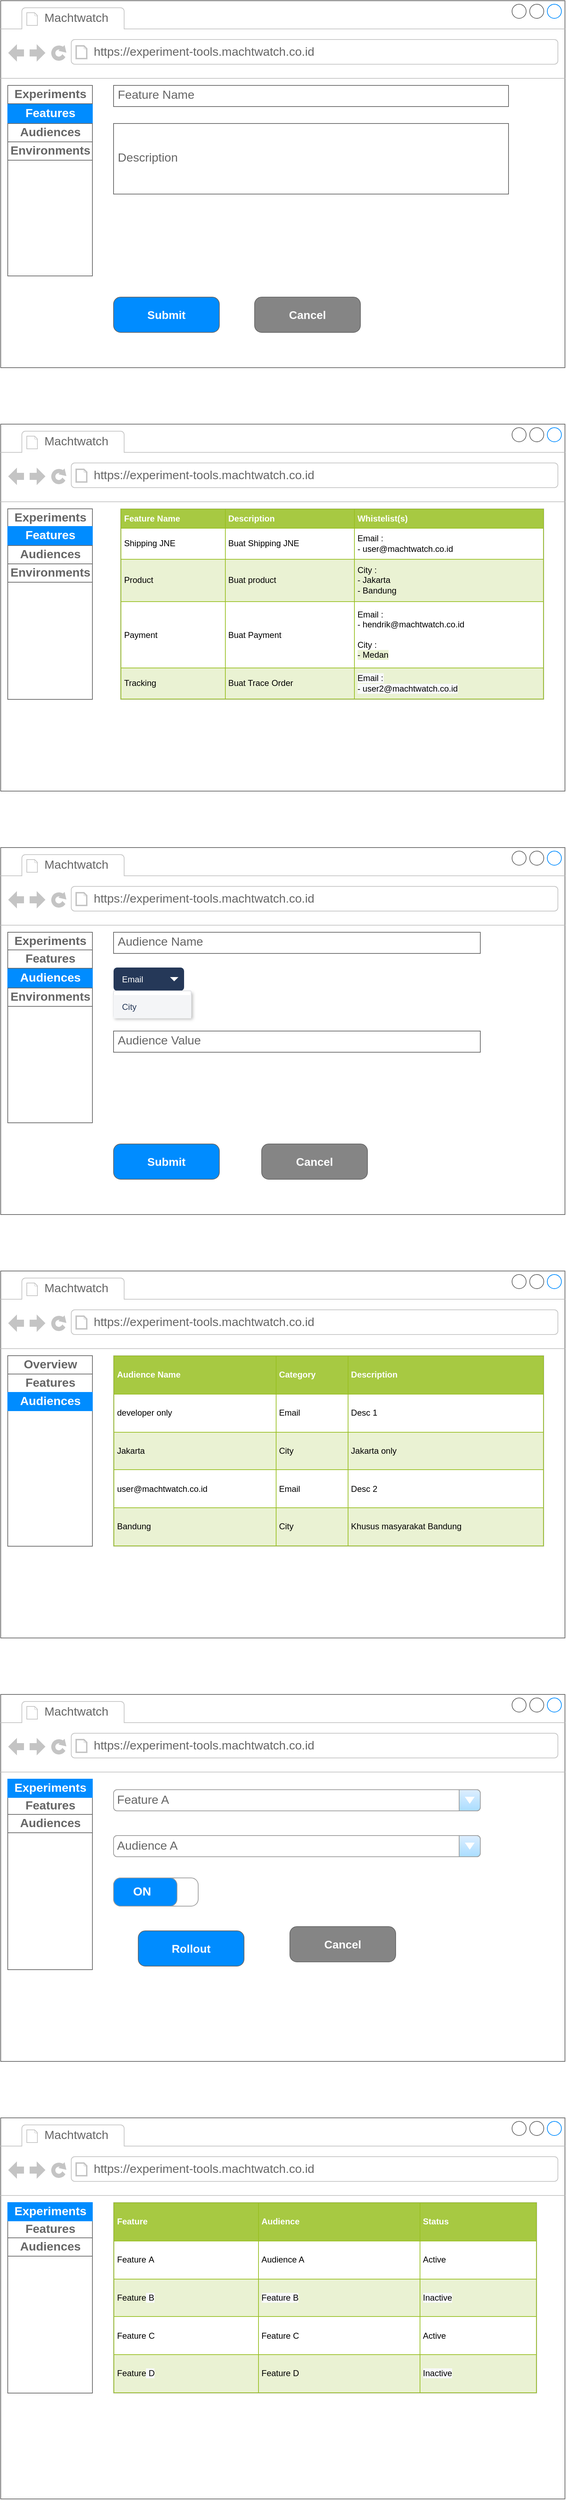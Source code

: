 <mxfile version="13.7.7" type="github">
  <diagram id="PQWDo7nC9QCLLltnluEH" name="Page-1">
    <mxGraphModel dx="1186" dy="645" grid="1" gridSize="10" guides="1" tooltips="1" connect="1" arrows="1" fold="1" page="1" pageScale="1" pageWidth="850" pageHeight="1100" math="0" shadow="0">
      <root>
        <mxCell id="0" />
        <mxCell id="1" parent="0" />
        <mxCell id="oOugs2KjSpueSudqjdDL-2" value="" style="strokeWidth=1;shadow=0;dashed=0;align=center;html=1;shape=mxgraph.mockup.containers.browserWindow;rSize=0;strokeColor=#666666;strokeColor2=#008cff;strokeColor3=#c4c4c4;mainText=,;recursiveResize=0;fillColor=#FFFFFF;" parent="1" vertex="1">
          <mxGeometry x="80" y="40" width="800" height="520" as="geometry" />
        </mxCell>
        <mxCell id="oOugs2KjSpueSudqjdDL-3" value="Machtwatch" style="strokeWidth=1;shadow=0;dashed=0;align=center;html=1;shape=mxgraph.mockup.containers.anchor;fontSize=17;fontColor=#666666;align=left;" parent="oOugs2KjSpueSudqjdDL-2" vertex="1">
          <mxGeometry x="60" y="12" width="110" height="26" as="geometry" />
        </mxCell>
        <mxCell id="oOugs2KjSpueSudqjdDL-4" value="https://experiment-tools.machtwatch.co.id" style="strokeWidth=1;shadow=0;dashed=0;align=center;html=1;shape=mxgraph.mockup.containers.anchor;rSize=0;fontSize=17;fontColor=#666666;align=left;" parent="oOugs2KjSpueSudqjdDL-2" vertex="1">
          <mxGeometry x="130" y="60" width="250" height="26" as="geometry" />
        </mxCell>
        <mxCell id="oOugs2KjSpueSudqjdDL-12" value="Feature Name" style="strokeWidth=1;shadow=0;dashed=0;align=center;html=1;shape=mxgraph.mockup.text.textBox;fontColor=#666666;align=left;fontSize=17;spacingLeft=4;spacingTop=-3;strokeColor=#666666;mainText=" parent="oOugs2KjSpueSudqjdDL-2" vertex="1">
          <mxGeometry x="160" y="120" width="560" height="30" as="geometry" />
        </mxCell>
        <mxCell id="oOugs2KjSpueSudqjdDL-13" value="" style="strokeWidth=1;shadow=0;dashed=0;align=center;html=1;shape=mxgraph.mockup.containers.rrect;rSize=0;strokeColor=#666666;" parent="oOugs2KjSpueSudqjdDL-2" vertex="1">
          <mxGeometry x="10" y="120" width="120" height="270" as="geometry" />
        </mxCell>
        <mxCell id="oOugs2KjSpueSudqjdDL-14" value="Overview" style="strokeColor=inherit;fillColor=inherit;gradientColor=inherit;strokeWidth=1;shadow=0;dashed=0;align=center;html=1;shape=mxgraph.mockup.containers.rrect;rSize=0;fontSize=17;fontColor=#666666;fontStyle=1;resizeWidth=1;" parent="oOugs2KjSpueSudqjdDL-13" vertex="1">
          <mxGeometry width="120" height="26" relative="1" as="geometry" />
        </mxCell>
        <mxCell id="oOugs2KjSpueSudqjdDL-15" value="Features" style="strokeColor=inherit;fillColor=inherit;gradientColor=inherit;strokeWidth=1;shadow=0;dashed=0;align=center;html=1;shape=mxgraph.mockup.containers.rrect;rSize=0;fontSize=17;fontColor=#666666;fontStyle=1;resizeWidth=1;" parent="oOugs2KjSpueSudqjdDL-13" vertex="1">
          <mxGeometry width="120" height="26" relative="1" as="geometry">
            <mxPoint y="26" as="offset" />
          </mxGeometry>
        </mxCell>
        <mxCell id="oOugs2KjSpueSudqjdDL-16" value="Audiences" style="strokeWidth=1;shadow=0;dashed=0;align=center;html=1;shape=mxgraph.mockup.containers.rrect;rSize=0;fontSize=17;fontColor=#ffffff;fontStyle=1;fillColor=#008cff;strokeColor=#008cff;resizeWidth=1;" parent="oOugs2KjSpueSudqjdDL-13" vertex="1">
          <mxGeometry width="120" height="26" relative="1" as="geometry">
            <mxPoint y="52" as="offset" />
          </mxGeometry>
        </mxCell>
        <mxCell id="oOugs2KjSpueSudqjdDL-17" value="" style="strokeColor=inherit;fillColor=inherit;gradientColor=inherit;strokeWidth=1;shadow=0;dashed=0;align=center;html=1;shape=mxgraph.mockup.containers.rrect;rSize=0;fontSize=17;fontColor=#666666;fontStyle=1;resizeWidth=1;" parent="oOugs2KjSpueSudqjdDL-13" vertex="1">
          <mxGeometry y="1" width="120" height="26" relative="1" as="geometry">
            <mxPoint y="-26" as="offset" />
          </mxGeometry>
        </mxCell>
        <mxCell id="oOugs2KjSpueSudqjdDL-18" value="" style="strokeWidth=1;shadow=0;dashed=0;align=center;html=1;shape=mxgraph.mockup.containers.rrect;rSize=0;strokeColor=#666666;" parent="oOugs2KjSpueSudqjdDL-13" vertex="1">
          <mxGeometry width="120" height="270" as="geometry" />
        </mxCell>
        <mxCell id="oOugs2KjSpueSudqjdDL-19" value="Experiments" style="strokeColor=inherit;fillColor=inherit;gradientColor=inherit;strokeWidth=1;shadow=0;dashed=0;align=center;html=1;shape=mxgraph.mockup.containers.rrect;rSize=0;fontSize=17;fontColor=#666666;fontStyle=1;resizeWidth=1;" parent="oOugs2KjSpueSudqjdDL-18" vertex="1">
          <mxGeometry width="120" height="26" relative="1" as="geometry" />
        </mxCell>
        <mxCell id="oOugs2KjSpueSudqjdDL-20" value="Audiences" style="strokeColor=inherit;fillColor=inherit;gradientColor=inherit;strokeWidth=1;shadow=0;dashed=0;align=center;html=1;shape=mxgraph.mockup.containers.rrect;rSize=0;fontSize=17;fontColor=#666666;fontStyle=1;resizeWidth=1;" parent="oOugs2KjSpueSudqjdDL-18" vertex="1">
          <mxGeometry width="120" height="26" relative="1" as="geometry">
            <mxPoint y="54" as="offset" />
          </mxGeometry>
        </mxCell>
        <mxCell id="oOugs2KjSpueSudqjdDL-21" value="Features" style="strokeWidth=1;shadow=0;dashed=0;align=center;html=1;shape=mxgraph.mockup.containers.rrect;rSize=0;fontSize=17;fontColor=#ffffff;fontStyle=1;fillColor=#008cff;strokeColor=#008cff;resizeWidth=1;" parent="oOugs2KjSpueSudqjdDL-18" vertex="1">
          <mxGeometry width="120" height="26" relative="1" as="geometry">
            <mxPoint y="27" as="offset" />
          </mxGeometry>
        </mxCell>
        <mxCell id="oOugs2KjSpueSudqjdDL-22" value="Environments" style="strokeColor=inherit;fillColor=inherit;gradientColor=inherit;strokeWidth=1;shadow=0;dashed=0;align=center;html=1;shape=mxgraph.mockup.containers.rrect;rSize=0;fontSize=17;fontColor=#666666;fontStyle=1;resizeWidth=1;" parent="oOugs2KjSpueSudqjdDL-18" vertex="1">
          <mxGeometry y="1" width="120" height="26" relative="1" as="geometry">
            <mxPoint y="-190" as="offset" />
          </mxGeometry>
        </mxCell>
        <mxCell id="oOugs2KjSpueSudqjdDL-26" value="Description" style="strokeWidth=1;shadow=0;dashed=0;align=center;html=1;shape=mxgraph.mockup.text.textBox;fontColor=#666666;align=left;fontSize=17;spacingLeft=4;spacingTop=-3;strokeColor=#666666;mainText=" parent="oOugs2KjSpueSudqjdDL-2" vertex="1">
          <mxGeometry x="160" y="174" width="560" height="100" as="geometry" />
        </mxCell>
        <mxCell id="oOugs2KjSpueSudqjdDL-31" value="" style="strokeWidth=1;shadow=0;dashed=0;align=center;html=1;shape=mxgraph.mockup.buttons.multiButton;fillColor=#008cff;strokeColor=#666666;mainText=;subText=;" parent="oOugs2KjSpueSudqjdDL-2" vertex="1">
          <mxGeometry x="160" y="420" width="150" height="50" as="geometry" />
        </mxCell>
        <mxCell id="oOugs2KjSpueSudqjdDL-32" value="Submit" style="strokeWidth=1;shadow=0;dashed=0;align=center;html=1;shape=mxgraph.mockup.anchor;fontSize=16;fontColor=#ffffff;fontStyle=1;whiteSpace=wrap;" parent="oOugs2KjSpueSudqjdDL-31" vertex="1">
          <mxGeometry width="150" height="50" as="geometry" />
        </mxCell>
        <mxCell id="oOugs2KjSpueSudqjdDL-34" value="" style="strokeWidth=1;shadow=0;dashed=0;align=center;html=1;shape=mxgraph.mockup.buttons.multiButton;fillColor=#858585;strokeColor=#666666;mainText=;subText=;" parent="oOugs2KjSpueSudqjdDL-2" vertex="1">
          <mxGeometry x="360" y="420" width="150" height="50" as="geometry" />
        </mxCell>
        <mxCell id="oOugs2KjSpueSudqjdDL-35" value="Cancel" style="strokeWidth=1;shadow=0;dashed=0;align=center;html=1;shape=mxgraph.mockup.anchor;fontSize=16;fontColor=#ffffff;fontStyle=1;whiteSpace=wrap;" parent="oOugs2KjSpueSudqjdDL-34" vertex="1">
          <mxGeometry width="150" height="50" as="geometry" />
        </mxCell>
        <mxCell id="obT5BtHzNgxtlvuNU1k0-1" value="" style="strokeWidth=1;shadow=0;dashed=0;align=center;html=1;shape=mxgraph.mockup.containers.browserWindow;rSize=0;strokeColor=#666666;strokeColor2=#008cff;strokeColor3=#c4c4c4;mainText=,;recursiveResize=0;fillColor=#FFFFFF;" parent="1" vertex="1">
          <mxGeometry x="80" y="1240" width="800" height="520" as="geometry" />
        </mxCell>
        <mxCell id="obT5BtHzNgxtlvuNU1k0-2" value="Machtwatch" style="strokeWidth=1;shadow=0;dashed=0;align=center;html=1;shape=mxgraph.mockup.containers.anchor;fontSize=17;fontColor=#666666;align=left;" parent="obT5BtHzNgxtlvuNU1k0-1" vertex="1">
          <mxGeometry x="60" y="12" width="110" height="26" as="geometry" />
        </mxCell>
        <mxCell id="obT5BtHzNgxtlvuNU1k0-3" value="https://experiment-tools.machtwatch.co.id" style="strokeWidth=1;shadow=0;dashed=0;align=center;html=1;shape=mxgraph.mockup.containers.anchor;rSize=0;fontSize=17;fontColor=#666666;align=left;" parent="obT5BtHzNgxtlvuNU1k0-1" vertex="1">
          <mxGeometry x="130" y="60" width="250" height="26" as="geometry" />
        </mxCell>
        <mxCell id="obT5BtHzNgxtlvuNU1k0-4" value="Audience Name" style="strokeWidth=1;shadow=0;dashed=0;align=center;html=1;shape=mxgraph.mockup.text.textBox;fontColor=#666666;align=left;fontSize=17;spacingLeft=4;spacingTop=-3;strokeColor=#666666;mainText=" parent="obT5BtHzNgxtlvuNU1k0-1" vertex="1">
          <mxGeometry x="160" y="120" width="520" height="30" as="geometry" />
        </mxCell>
        <mxCell id="obT5BtHzNgxtlvuNU1k0-5" value="" style="strokeWidth=1;shadow=0;dashed=0;align=center;html=1;shape=mxgraph.mockup.containers.rrect;rSize=0;strokeColor=#666666;" parent="obT5BtHzNgxtlvuNU1k0-1" vertex="1">
          <mxGeometry x="10" y="120" width="120" height="270" as="geometry" />
        </mxCell>
        <mxCell id="obT5BtHzNgxtlvuNU1k0-6" value="Overview" style="strokeColor=inherit;fillColor=inherit;gradientColor=inherit;strokeWidth=1;shadow=0;dashed=0;align=center;html=1;shape=mxgraph.mockup.containers.rrect;rSize=0;fontSize=17;fontColor=#666666;fontStyle=1;resizeWidth=1;" parent="obT5BtHzNgxtlvuNU1k0-5" vertex="1">
          <mxGeometry width="120.0" height="26" relative="1" as="geometry" />
        </mxCell>
        <mxCell id="obT5BtHzNgxtlvuNU1k0-7" value="Features" style="strokeColor=inherit;fillColor=inherit;gradientColor=inherit;strokeWidth=1;shadow=0;dashed=0;align=center;html=1;shape=mxgraph.mockup.containers.rrect;rSize=0;fontSize=17;fontColor=#666666;fontStyle=1;resizeWidth=1;" parent="obT5BtHzNgxtlvuNU1k0-5" vertex="1">
          <mxGeometry width="120.0" height="26" relative="1" as="geometry">
            <mxPoint y="26" as="offset" />
          </mxGeometry>
        </mxCell>
        <mxCell id="obT5BtHzNgxtlvuNU1k0-8" value="Audiences" style="strokeWidth=1;shadow=0;dashed=0;align=center;html=1;shape=mxgraph.mockup.containers.rrect;rSize=0;fontSize=17;fontColor=#ffffff;fontStyle=1;fillColor=#008cff;strokeColor=#008cff;resizeWidth=1;" parent="obT5BtHzNgxtlvuNU1k0-5" vertex="1">
          <mxGeometry width="120.0" height="26" relative="1" as="geometry">
            <mxPoint y="52" as="offset" />
          </mxGeometry>
        </mxCell>
        <mxCell id="obT5BtHzNgxtlvuNU1k0-9" value="" style="strokeColor=inherit;fillColor=inherit;gradientColor=inherit;strokeWidth=1;shadow=0;dashed=0;align=center;html=1;shape=mxgraph.mockup.containers.rrect;rSize=0;fontSize=17;fontColor=#666666;fontStyle=1;resizeWidth=1;" parent="obT5BtHzNgxtlvuNU1k0-5" vertex="1">
          <mxGeometry y="1" width="120.0" height="26" relative="1" as="geometry">
            <mxPoint y="-26" as="offset" />
          </mxGeometry>
        </mxCell>
        <mxCell id="obT5BtHzNgxtlvuNU1k0-10" value="" style="strokeWidth=1;shadow=0;dashed=0;align=center;html=1;shape=mxgraph.mockup.containers.rrect;rSize=0;strokeColor=#666666;" parent="obT5BtHzNgxtlvuNU1k0-5" vertex="1">
          <mxGeometry width="120.0" height="270" as="geometry" />
        </mxCell>
        <mxCell id="obT5BtHzNgxtlvuNU1k0-11" value="Experiments" style="strokeColor=inherit;fillColor=inherit;gradientColor=inherit;strokeWidth=1;shadow=0;dashed=0;align=center;html=1;shape=mxgraph.mockup.containers.rrect;rSize=0;fontSize=17;fontColor=#666666;fontStyle=1;resizeWidth=1;" parent="obT5BtHzNgxtlvuNU1k0-10" vertex="1">
          <mxGeometry width="120.0" height="26" relative="1" as="geometry" />
        </mxCell>
        <mxCell id="obT5BtHzNgxtlvuNU1k0-12" value="Features" style="strokeColor=inherit;fillColor=inherit;gradientColor=inherit;strokeWidth=1;shadow=0;dashed=0;align=center;html=1;shape=mxgraph.mockup.containers.rrect;rSize=0;fontSize=17;fontColor=#666666;fontStyle=1;resizeWidth=1;" parent="obT5BtHzNgxtlvuNU1k0-10" vertex="1">
          <mxGeometry width="120.0" height="26" relative="1" as="geometry">
            <mxPoint y="25" as="offset" />
          </mxGeometry>
        </mxCell>
        <mxCell id="obT5BtHzNgxtlvuNU1k0-13" value="Audiences" style="strokeWidth=1;shadow=0;dashed=0;align=center;html=1;shape=mxgraph.mockup.containers.rrect;rSize=0;fontSize=17;fontColor=#ffffff;fontStyle=1;fillColor=#008cff;strokeColor=#008cff;resizeWidth=1;" parent="obT5BtHzNgxtlvuNU1k0-10" vertex="1">
          <mxGeometry width="120.0" height="26" relative="1" as="geometry">
            <mxPoint y="52" as="offset" />
          </mxGeometry>
        </mxCell>
        <mxCell id="FoJ2_l7O5cr_eaEVLRB9-52" value="Environments" style="strokeColor=inherit;fillColor=inherit;gradientColor=inherit;strokeWidth=1;shadow=0;dashed=0;align=center;html=1;shape=mxgraph.mockup.containers.rrect;rSize=0;fontSize=17;fontColor=#666666;fontStyle=1;resizeWidth=1;" vertex="1" parent="obT5BtHzNgxtlvuNU1k0-10">
          <mxGeometry y="79" width="120" height="26" as="geometry" />
        </mxCell>
        <mxCell id="obT5BtHzNgxtlvuNU1k0-20" value="" style="strokeWidth=1;shadow=0;dashed=0;align=center;html=1;shape=mxgraph.mockup.buttons.multiButton;fillColor=#008cff;strokeColor=#666666;mainText=;subText=;" parent="obT5BtHzNgxtlvuNU1k0-1" vertex="1">
          <mxGeometry x="160" y="420" width="150" height="50" as="geometry" />
        </mxCell>
        <mxCell id="obT5BtHzNgxtlvuNU1k0-21" value="Submit" style="strokeWidth=1;shadow=0;dashed=0;align=center;html=1;shape=mxgraph.mockup.anchor;fontSize=16;fontColor=#ffffff;fontStyle=1;whiteSpace=wrap;" parent="obT5BtHzNgxtlvuNU1k0-20" vertex="1">
          <mxGeometry width="150" height="50" as="geometry" />
        </mxCell>
        <mxCell id="obT5BtHzNgxtlvuNU1k0-22" value="" style="strokeWidth=1;shadow=0;dashed=0;align=center;html=1;shape=mxgraph.mockup.buttons.multiButton;fillColor=#858585;strokeColor=#666666;mainText=;subText=;" parent="obT5BtHzNgxtlvuNU1k0-1" vertex="1">
          <mxGeometry x="370" y="420" width="150" height="50" as="geometry" />
        </mxCell>
        <mxCell id="obT5BtHzNgxtlvuNU1k0-23" value="Cancel" style="strokeWidth=1;shadow=0;dashed=0;align=center;html=1;shape=mxgraph.mockup.anchor;fontSize=16;fontColor=#ffffff;fontStyle=1;whiteSpace=wrap;" parent="obT5BtHzNgxtlvuNU1k0-22" vertex="1">
          <mxGeometry width="150" height="50" as="geometry" />
        </mxCell>
        <mxCell id="obT5BtHzNgxtlvuNU1k0-66" value="Email" style="rounded=1;fillColor=#253858;strokeColor=none;html=1;fontColor=#ffffff;align=left;fontSize=12;spacingLeft=10" parent="obT5BtHzNgxtlvuNU1k0-1" vertex="1">
          <mxGeometry x="160" y="170" width="100" height="33" as="geometry" />
        </mxCell>
        <mxCell id="obT5BtHzNgxtlvuNU1k0-67" value="" style="shape=triangle;direction=south;fillColor=#ffffff;strokeColor=none;html=1" parent="obT5BtHzNgxtlvuNU1k0-66" vertex="1">
          <mxGeometry x="1" y="0.5" width="12" height="6" relative="1" as="geometry">
            <mxPoint x="-20" y="-3" as="offset" />
          </mxGeometry>
        </mxCell>
        <mxCell id="obT5BtHzNgxtlvuNU1k0-68" value="" style="rounded=1;fillColor=#ffffff;strokeColor=#DFE1E5;shadow=1;html=1;arcSize=4" parent="obT5BtHzNgxtlvuNU1k0-1" vertex="1">
          <mxGeometry x="160" y="203" width="110" height="37" as="geometry" />
        </mxCell>
        <mxCell id="obT5BtHzNgxtlvuNU1k0-69" value="City" style="rounded=0;fillColor=#F4F5F7;strokeColor=none;shadow=0;html=1;align=left;fontSize=12;spacingLeft=10;fontColor=#253858;resizeWidth=1" parent="obT5BtHzNgxtlvuNU1k0-68" vertex="1">
          <mxGeometry width="110" height="33" relative="1" as="geometry">
            <mxPoint y="6" as="offset" />
          </mxGeometry>
        </mxCell>
        <mxCell id="FoJ2_l7O5cr_eaEVLRB9-184" value="Audience Value" style="strokeWidth=1;shadow=0;dashed=0;align=center;html=1;shape=mxgraph.mockup.text.textBox;fontColor=#666666;align=left;fontSize=17;spacingLeft=4;spacingTop=-3;strokeColor=#666666;mainText=" vertex="1" parent="obT5BtHzNgxtlvuNU1k0-1">
          <mxGeometry x="160" y="260" width="520" height="30" as="geometry" />
        </mxCell>
        <mxCell id="obT5BtHzNgxtlvuNU1k0-25" value="" style="strokeWidth=1;shadow=0;dashed=0;align=center;html=1;shape=mxgraph.mockup.containers.browserWindow;rSize=0;strokeColor=#666666;strokeColor2=#008cff;strokeColor3=#c4c4c4;mainText=,;recursiveResize=0;fillColor=#FFFFFF;" parent="1" vertex="1">
          <mxGeometry x="80" y="640" width="800" height="520" as="geometry" />
        </mxCell>
        <mxCell id="obT5BtHzNgxtlvuNU1k0-26" value="Machtwatch" style="strokeWidth=1;shadow=0;dashed=0;align=center;html=1;shape=mxgraph.mockup.containers.anchor;fontSize=17;fontColor=#666666;align=left;" parent="obT5BtHzNgxtlvuNU1k0-25" vertex="1">
          <mxGeometry x="60" y="12" width="110" height="26" as="geometry" />
        </mxCell>
        <mxCell id="obT5BtHzNgxtlvuNU1k0-27" value="https://experiment-tools.machtwatch.co.id" style="strokeWidth=1;shadow=0;dashed=0;align=center;html=1;shape=mxgraph.mockup.containers.anchor;rSize=0;fontSize=17;fontColor=#666666;align=left;" parent="obT5BtHzNgxtlvuNU1k0-25" vertex="1">
          <mxGeometry x="130" y="60" width="250" height="26" as="geometry" />
        </mxCell>
        <mxCell id="obT5BtHzNgxtlvuNU1k0-29" value="" style="strokeWidth=1;shadow=0;dashed=0;align=center;html=1;shape=mxgraph.mockup.containers.rrect;rSize=0;strokeColor=#666666;" parent="obT5BtHzNgxtlvuNU1k0-25" vertex="1">
          <mxGeometry x="10" y="120" width="120" height="270" as="geometry" />
        </mxCell>
        <mxCell id="obT5BtHzNgxtlvuNU1k0-30" value="Overview" style="strokeColor=inherit;fillColor=inherit;gradientColor=inherit;strokeWidth=1;shadow=0;dashed=0;align=center;html=1;shape=mxgraph.mockup.containers.rrect;rSize=0;fontSize=17;fontColor=#666666;fontStyle=1;resizeWidth=1;" parent="obT5BtHzNgxtlvuNU1k0-29" vertex="1">
          <mxGeometry width="120" height="26" relative="1" as="geometry" />
        </mxCell>
        <mxCell id="obT5BtHzNgxtlvuNU1k0-31" value="Features" style="strokeColor=inherit;fillColor=inherit;gradientColor=inherit;strokeWidth=1;shadow=0;dashed=0;align=center;html=1;shape=mxgraph.mockup.containers.rrect;rSize=0;fontSize=17;fontColor=#666666;fontStyle=1;resizeWidth=1;" parent="obT5BtHzNgxtlvuNU1k0-29" vertex="1">
          <mxGeometry width="120" height="26" relative="1" as="geometry">
            <mxPoint y="26" as="offset" />
          </mxGeometry>
        </mxCell>
        <mxCell id="obT5BtHzNgxtlvuNU1k0-32" value="Audiences" style="strokeWidth=1;shadow=0;dashed=0;align=center;html=1;shape=mxgraph.mockup.containers.rrect;rSize=0;fontSize=17;fontColor=#ffffff;fontStyle=1;fillColor=#008cff;strokeColor=#008cff;resizeWidth=1;" parent="obT5BtHzNgxtlvuNU1k0-29" vertex="1">
          <mxGeometry width="120" height="26" relative="1" as="geometry">
            <mxPoint y="52" as="offset" />
          </mxGeometry>
        </mxCell>
        <mxCell id="obT5BtHzNgxtlvuNU1k0-33" value="" style="strokeColor=inherit;fillColor=inherit;gradientColor=inherit;strokeWidth=1;shadow=0;dashed=0;align=center;html=1;shape=mxgraph.mockup.containers.rrect;rSize=0;fontSize=17;fontColor=#666666;fontStyle=1;resizeWidth=1;" parent="obT5BtHzNgxtlvuNU1k0-29" vertex="1">
          <mxGeometry y="1" width="120" height="26" relative="1" as="geometry">
            <mxPoint y="-26" as="offset" />
          </mxGeometry>
        </mxCell>
        <mxCell id="obT5BtHzNgxtlvuNU1k0-34" value="" style="strokeWidth=1;shadow=0;dashed=0;align=center;html=1;shape=mxgraph.mockup.containers.rrect;rSize=0;strokeColor=#666666;" parent="obT5BtHzNgxtlvuNU1k0-29" vertex="1">
          <mxGeometry width="120" height="270" as="geometry" />
        </mxCell>
        <mxCell id="obT5BtHzNgxtlvuNU1k0-35" value="Experiments" style="strokeColor=inherit;fillColor=inherit;gradientColor=inherit;strokeWidth=1;shadow=0;dashed=0;align=center;html=1;shape=mxgraph.mockup.containers.rrect;rSize=0;fontSize=17;fontColor=#666666;fontStyle=1;resizeWidth=1;" parent="obT5BtHzNgxtlvuNU1k0-34" vertex="1">
          <mxGeometry width="120" height="26" relative="1" as="geometry" />
        </mxCell>
        <mxCell id="obT5BtHzNgxtlvuNU1k0-36" value="Audiences" style="strokeColor=inherit;fillColor=inherit;gradientColor=inherit;strokeWidth=1;shadow=0;dashed=0;align=center;html=1;shape=mxgraph.mockup.containers.rrect;rSize=0;fontSize=17;fontColor=#666666;fontStyle=1;resizeWidth=1;" parent="obT5BtHzNgxtlvuNU1k0-34" vertex="1">
          <mxGeometry width="120" height="26" relative="1" as="geometry">
            <mxPoint y="52" as="offset" />
          </mxGeometry>
        </mxCell>
        <mxCell id="obT5BtHzNgxtlvuNU1k0-37" value="Features" style="strokeWidth=1;shadow=0;dashed=0;align=center;html=1;shape=mxgraph.mockup.containers.rrect;rSize=0;fontSize=17;fontColor=#ffffff;fontStyle=1;fillColor=#008cff;strokeColor=#008cff;resizeWidth=1;" parent="obT5BtHzNgxtlvuNU1k0-34" vertex="1">
          <mxGeometry width="120" height="26" relative="1" as="geometry">
            <mxPoint y="25" as="offset" />
          </mxGeometry>
        </mxCell>
        <mxCell id="FoJ2_l7O5cr_eaEVLRB9-21" value="Environments" style="strokeColor=inherit;fillColor=inherit;gradientColor=inherit;strokeWidth=1;shadow=0;dashed=0;align=center;html=1;shape=mxgraph.mockup.containers.rrect;rSize=0;fontSize=17;fontColor=#666666;fontStyle=1;resizeWidth=1;" vertex="1" parent="obT5BtHzNgxtlvuNU1k0-34">
          <mxGeometry y="78" width="120" height="26" as="geometry" />
        </mxCell>
        <mxCell id="obT5BtHzNgxtlvuNU1k0-49" value="&lt;table border=&quot;1&quot; width=&quot;100%&quot; cellpadding=&quot;4&quot; style=&quot;width: 100% ; height: 100% ; border-collapse: collapse&quot;&gt;&lt;tbody&gt;&lt;tr style=&quot;background-color: #a7c942 ; color: #ffffff ; border: 1px solid #98bf21&quot;&gt;&lt;th align=&quot;left&quot;&gt;Feature Name&lt;/th&gt;&lt;th align=&quot;left&quot;&gt;Description&lt;/th&gt;&lt;th align=&quot;left&quot;&gt;Whistelist(s)&amp;nbsp;&lt;/th&gt;&lt;/tr&gt;&lt;tr style=&quot;border: 1px solid #98bf21&quot;&gt;&lt;td&gt;Shipping JNE&lt;/td&gt;&lt;td&gt;Buat Shipping JNE&lt;/td&gt;&lt;td&gt;Email :&lt;br&gt;- user@machtwatch.co.id&lt;/td&gt;&lt;/tr&gt;&lt;tr style=&quot;background-color: #eaf2d3 ; border: 1px solid #98bf21&quot;&gt;&lt;td&gt;Product&lt;/td&gt;&lt;td&gt;Buat product&lt;/td&gt;&lt;td&gt;City :&lt;br&gt;- Jakarta&lt;br&gt;- Bandung&lt;/td&gt;&lt;/tr&gt;&lt;tr style=&quot;border: 1px solid #98bf21&quot;&gt;&lt;td&gt;Payment&lt;/td&gt;&lt;td&gt;Buat Payment&lt;/td&gt;&lt;td&gt;Email :&lt;br&gt;- hendrik@machtwatch.co.id&lt;br&gt;&lt;br&gt;City :&lt;br style=&quot;background-color: rgb(234 , 242 , 211)&quot;&gt;&lt;span style=&quot;background-color: rgb(234 , 242 , 211)&quot;&gt;- Medan&lt;/span&gt;&lt;br&gt;&lt;/td&gt;&lt;/tr&gt;&lt;tr style=&quot;background-color: #eaf2d3 ; border: 1px solid #98bf21&quot;&gt;&lt;td&gt;Tracking&lt;/td&gt;&lt;td&gt;Buat Trace Order&lt;/td&gt;&lt;td&gt;&lt;span style=&quot;background-color: rgb(248 , 249 , 250)&quot;&gt;Email :&lt;/span&gt;&lt;br style=&quot;background-color: rgb(248 , 249 , 250)&quot;&gt;&lt;span style=&quot;background-color: rgb(248 , 249 , 250)&quot;&gt;- user2@machtwatch.co.id&lt;/span&gt;&lt;br&gt;&lt;/td&gt;&lt;/tr&gt;&lt;/tbody&gt;&lt;/table&gt;" style="text;html=1;strokeColor=#c0c0c0;fillColor=#ffffff;overflow=fill;rounded=0;" parent="obT5BtHzNgxtlvuNU1k0-25" vertex="1">
          <mxGeometry x="170" y="120" width="600" height="270" as="geometry" />
        </mxCell>
        <mxCell id="obT5BtHzNgxtlvuNU1k0-51" value="" style="strokeWidth=1;shadow=0;dashed=0;align=center;html=1;shape=mxgraph.mockup.containers.browserWindow;rSize=0;strokeColor=#666666;strokeColor2=#008cff;strokeColor3=#c4c4c4;mainText=,;recursiveResize=0;fillColor=#FFFFFF;" parent="1" vertex="1">
          <mxGeometry x="80" y="1840" width="800" height="520" as="geometry" />
        </mxCell>
        <mxCell id="obT5BtHzNgxtlvuNU1k0-52" value="Machtwatch" style="strokeWidth=1;shadow=0;dashed=0;align=center;html=1;shape=mxgraph.mockup.containers.anchor;fontSize=17;fontColor=#666666;align=left;" parent="obT5BtHzNgxtlvuNU1k0-51" vertex="1">
          <mxGeometry x="60" y="12" width="110" height="26" as="geometry" />
        </mxCell>
        <mxCell id="obT5BtHzNgxtlvuNU1k0-53" value="https://experiment-tools.machtwatch.co.id" style="strokeWidth=1;shadow=0;dashed=0;align=center;html=1;shape=mxgraph.mockup.containers.anchor;rSize=0;fontSize=17;fontColor=#666666;align=left;" parent="obT5BtHzNgxtlvuNU1k0-51" vertex="1">
          <mxGeometry x="130" y="60" width="250" height="26" as="geometry" />
        </mxCell>
        <mxCell id="obT5BtHzNgxtlvuNU1k0-54" value="" style="strokeWidth=1;shadow=0;dashed=0;align=center;html=1;shape=mxgraph.mockup.containers.rrect;rSize=0;strokeColor=#666666;" parent="obT5BtHzNgxtlvuNU1k0-51" vertex="1">
          <mxGeometry x="10" y="120" width="120" height="270" as="geometry" />
        </mxCell>
        <mxCell id="obT5BtHzNgxtlvuNU1k0-55" value="Overview" style="strokeColor=inherit;fillColor=inherit;gradientColor=inherit;strokeWidth=1;shadow=0;dashed=0;align=center;html=1;shape=mxgraph.mockup.containers.rrect;rSize=0;fontSize=17;fontColor=#666666;fontStyle=1;resizeWidth=1;" parent="obT5BtHzNgxtlvuNU1k0-54" vertex="1">
          <mxGeometry width="120" height="26" relative="1" as="geometry" />
        </mxCell>
        <mxCell id="obT5BtHzNgxtlvuNU1k0-56" value="Features" style="strokeColor=inherit;fillColor=inherit;gradientColor=inherit;strokeWidth=1;shadow=0;dashed=0;align=center;html=1;shape=mxgraph.mockup.containers.rrect;rSize=0;fontSize=17;fontColor=#666666;fontStyle=1;resizeWidth=1;" parent="obT5BtHzNgxtlvuNU1k0-54" vertex="1">
          <mxGeometry width="120" height="26" relative="1" as="geometry">
            <mxPoint y="26" as="offset" />
          </mxGeometry>
        </mxCell>
        <mxCell id="obT5BtHzNgxtlvuNU1k0-57" value="Audiences" style="strokeWidth=1;shadow=0;dashed=0;align=center;html=1;shape=mxgraph.mockup.containers.rrect;rSize=0;fontSize=17;fontColor=#ffffff;fontStyle=1;fillColor=#008cff;strokeColor=#008cff;resizeWidth=1;" parent="obT5BtHzNgxtlvuNU1k0-54" vertex="1">
          <mxGeometry width="120" height="26" relative="1" as="geometry">
            <mxPoint y="52" as="offset" />
          </mxGeometry>
        </mxCell>
        <mxCell id="obT5BtHzNgxtlvuNU1k0-58" value="" style="strokeColor=inherit;fillColor=inherit;gradientColor=inherit;strokeWidth=1;shadow=0;dashed=0;align=center;html=1;shape=mxgraph.mockup.containers.rrect;rSize=0;fontSize=17;fontColor=#666666;fontStyle=1;resizeWidth=1;" parent="obT5BtHzNgxtlvuNU1k0-54" vertex="1">
          <mxGeometry y="1" width="120" height="26" relative="1" as="geometry">
            <mxPoint y="-26" as="offset" />
          </mxGeometry>
        </mxCell>
        <mxCell id="obT5BtHzNgxtlvuNU1k0-59" value="" style="strokeWidth=1;shadow=0;dashed=0;align=center;html=1;shape=mxgraph.mockup.containers.rrect;rSize=0;strokeColor=#666666;" parent="obT5BtHzNgxtlvuNU1k0-54" vertex="1">
          <mxGeometry width="120" height="270" as="geometry" />
        </mxCell>
        <mxCell id="obT5BtHzNgxtlvuNU1k0-60" value="Overview" style="strokeColor=inherit;fillColor=inherit;gradientColor=inherit;strokeWidth=1;shadow=0;dashed=0;align=center;html=1;shape=mxgraph.mockup.containers.rrect;rSize=0;fontSize=17;fontColor=#666666;fontStyle=1;resizeWidth=1;" parent="obT5BtHzNgxtlvuNU1k0-59" vertex="1">
          <mxGeometry width="120" height="26" relative="1" as="geometry" />
        </mxCell>
        <mxCell id="obT5BtHzNgxtlvuNU1k0-61" value="Features" style="strokeColor=inherit;fillColor=inherit;gradientColor=inherit;strokeWidth=1;shadow=0;dashed=0;align=center;html=1;shape=mxgraph.mockup.containers.rrect;rSize=0;fontSize=17;fontColor=#666666;fontStyle=1;resizeWidth=1;" parent="obT5BtHzNgxtlvuNU1k0-59" vertex="1">
          <mxGeometry width="120" height="26" relative="1" as="geometry">
            <mxPoint y="26" as="offset" />
          </mxGeometry>
        </mxCell>
        <mxCell id="obT5BtHzNgxtlvuNU1k0-62" value="Audiences" style="strokeWidth=1;shadow=0;dashed=0;align=center;html=1;shape=mxgraph.mockup.containers.rrect;rSize=0;fontSize=17;fontColor=#ffffff;fontStyle=1;fillColor=#008cff;strokeColor=#008cff;resizeWidth=1;" parent="obT5BtHzNgxtlvuNU1k0-59" vertex="1">
          <mxGeometry width="120" height="26" relative="1" as="geometry">
            <mxPoint y="52" as="offset" />
          </mxGeometry>
        </mxCell>
        <mxCell id="obT5BtHzNgxtlvuNU1k0-64" value="&lt;table border=&quot;1&quot; width=&quot;100%&quot; cellpadding=&quot;4&quot; style=&quot;width: 100% ; height: 100% ; border-collapse: collapse&quot;&gt;&lt;tbody&gt;&lt;tr style=&quot;background-color: #a7c942 ; color: #ffffff ; border: 1px solid #98bf21&quot;&gt;&lt;th align=&quot;left&quot;&gt;Audience Name&lt;/th&gt;&lt;th align=&quot;left&quot;&gt;Category&lt;/th&gt;&lt;th align=&quot;left&quot;&gt;Description&amp;nbsp;&lt;/th&gt;&lt;/tr&gt;&lt;tr style=&quot;border: 1px solid #98bf21&quot;&gt;&lt;td&gt;developer only&lt;/td&gt;&lt;td&gt;Email&lt;/td&gt;&lt;td&gt;Desc 1&lt;/td&gt;&lt;/tr&gt;&lt;tr style=&quot;background-color: #eaf2d3 ; border: 1px solid #98bf21&quot;&gt;&lt;td&gt;Jakarta&lt;/td&gt;&lt;td&gt;City&lt;/td&gt;&lt;td&gt;Jakarta only&lt;/td&gt;&lt;/tr&gt;&lt;tr style=&quot;border: 1px solid #98bf21&quot;&gt;&lt;td&gt;user@machtwatch.co.id&lt;br&gt;&lt;/td&gt;&lt;td&gt;Email&lt;/td&gt;&lt;td&gt;Desc 2&lt;/td&gt;&lt;/tr&gt;&lt;tr style=&quot;background-color: #eaf2d3 ; border: 1px solid #98bf21&quot;&gt;&lt;td&gt;Bandung&lt;/td&gt;&lt;td&gt;City&lt;/td&gt;&lt;td&gt;Khusus masyarakat Bandung&lt;/td&gt;&lt;/tr&gt;&lt;/tbody&gt;&lt;/table&gt;" style="text;html=1;strokeColor=#c0c0c0;fillColor=#ffffff;overflow=fill;rounded=0;" parent="obT5BtHzNgxtlvuNU1k0-51" vertex="1">
          <mxGeometry x="160" y="120" width="610" height="270" as="geometry" />
        </mxCell>
        <mxCell id="FoJ2_l7O5cr_eaEVLRB9-116" value="" style="strokeWidth=1;shadow=0;dashed=0;align=center;html=1;shape=mxgraph.mockup.containers.browserWindow;rSize=0;strokeColor=#666666;strokeColor2=#008cff;strokeColor3=#c4c4c4;mainText=,;recursiveResize=0;fillColor=#FFFFFF;" vertex="1" parent="1">
          <mxGeometry x="80" y="2440" width="800" height="520" as="geometry" />
        </mxCell>
        <mxCell id="FoJ2_l7O5cr_eaEVLRB9-117" value="Machtwatch" style="strokeWidth=1;shadow=0;dashed=0;align=center;html=1;shape=mxgraph.mockup.containers.anchor;fontSize=17;fontColor=#666666;align=left;" vertex="1" parent="FoJ2_l7O5cr_eaEVLRB9-116">
          <mxGeometry x="60" y="12" width="110" height="26" as="geometry" />
        </mxCell>
        <mxCell id="FoJ2_l7O5cr_eaEVLRB9-118" value="https://experiment-tools.machtwatch.co.id" style="strokeWidth=1;shadow=0;dashed=0;align=center;html=1;shape=mxgraph.mockup.containers.anchor;rSize=0;fontSize=17;fontColor=#666666;align=left;" vertex="1" parent="FoJ2_l7O5cr_eaEVLRB9-116">
          <mxGeometry x="130" y="60" width="250" height="26" as="geometry" />
        </mxCell>
        <mxCell id="FoJ2_l7O5cr_eaEVLRB9-120" value="" style="strokeWidth=1;shadow=0;dashed=0;align=center;html=1;shape=mxgraph.mockup.containers.rrect;rSize=0;strokeColor=#666666;" vertex="1" parent="FoJ2_l7O5cr_eaEVLRB9-116">
          <mxGeometry x="10" y="120" width="120" height="270" as="geometry" />
        </mxCell>
        <mxCell id="FoJ2_l7O5cr_eaEVLRB9-121" value="Overview" style="strokeColor=inherit;fillColor=inherit;gradientColor=inherit;strokeWidth=1;shadow=0;dashed=0;align=center;html=1;shape=mxgraph.mockup.containers.rrect;rSize=0;fontSize=17;fontColor=#666666;fontStyle=1;resizeWidth=1;" vertex="1" parent="FoJ2_l7O5cr_eaEVLRB9-120">
          <mxGeometry width="120.0" height="26" relative="1" as="geometry" />
        </mxCell>
        <mxCell id="FoJ2_l7O5cr_eaEVLRB9-122" value="Features" style="strokeColor=inherit;fillColor=inherit;gradientColor=inherit;strokeWidth=1;shadow=0;dashed=0;align=center;html=1;shape=mxgraph.mockup.containers.rrect;rSize=0;fontSize=17;fontColor=#666666;fontStyle=1;resizeWidth=1;" vertex="1" parent="FoJ2_l7O5cr_eaEVLRB9-120">
          <mxGeometry width="120.0" height="26" relative="1" as="geometry">
            <mxPoint y="26" as="offset" />
          </mxGeometry>
        </mxCell>
        <mxCell id="FoJ2_l7O5cr_eaEVLRB9-123" value="Audiences" style="strokeWidth=1;shadow=0;dashed=0;align=center;html=1;shape=mxgraph.mockup.containers.rrect;rSize=0;fontSize=17;fontColor=#ffffff;fontStyle=1;fillColor=#008cff;strokeColor=#008cff;resizeWidth=1;" vertex="1" parent="FoJ2_l7O5cr_eaEVLRB9-120">
          <mxGeometry width="120.0" height="26" relative="1" as="geometry">
            <mxPoint y="52" as="offset" />
          </mxGeometry>
        </mxCell>
        <mxCell id="FoJ2_l7O5cr_eaEVLRB9-124" value="" style="strokeColor=inherit;fillColor=inherit;gradientColor=inherit;strokeWidth=1;shadow=0;dashed=0;align=center;html=1;shape=mxgraph.mockup.containers.rrect;rSize=0;fontSize=17;fontColor=#666666;fontStyle=1;resizeWidth=1;" vertex="1" parent="FoJ2_l7O5cr_eaEVLRB9-120">
          <mxGeometry y="1" width="120.0" height="26" relative="1" as="geometry">
            <mxPoint y="-26" as="offset" />
          </mxGeometry>
        </mxCell>
        <mxCell id="FoJ2_l7O5cr_eaEVLRB9-125" value="" style="strokeWidth=1;shadow=0;dashed=0;align=center;html=1;shape=mxgraph.mockup.containers.rrect;rSize=0;strokeColor=#666666;" vertex="1" parent="FoJ2_l7O5cr_eaEVLRB9-120">
          <mxGeometry width="120.0" height="270" as="geometry" />
        </mxCell>
        <mxCell id="FoJ2_l7O5cr_eaEVLRB9-127" value="Features" style="strokeColor=inherit;fillColor=inherit;gradientColor=inherit;strokeWidth=1;shadow=0;dashed=0;align=center;html=1;shape=mxgraph.mockup.containers.rrect;rSize=0;fontSize=17;fontColor=#666666;fontStyle=1;resizeWidth=1;" vertex="1" parent="FoJ2_l7O5cr_eaEVLRB9-125">
          <mxGeometry width="120.0" height="26" relative="1" as="geometry">
            <mxPoint y="25" as="offset" />
          </mxGeometry>
        </mxCell>
        <mxCell id="FoJ2_l7O5cr_eaEVLRB9-128" value="Experiments" style="strokeWidth=1;shadow=0;dashed=0;align=center;html=1;shape=mxgraph.mockup.containers.rrect;rSize=0;fontSize=17;fontColor=#ffffff;fontStyle=1;fillColor=#008cff;strokeColor=#008cff;resizeWidth=1;" vertex="1" parent="FoJ2_l7O5cr_eaEVLRB9-125">
          <mxGeometry width="120.0" height="26" relative="1" as="geometry">
            <mxPoint as="offset" />
          </mxGeometry>
        </mxCell>
        <mxCell id="FoJ2_l7O5cr_eaEVLRB9-129" value="Audiences" style="strokeColor=inherit;fillColor=inherit;gradientColor=inherit;strokeWidth=1;shadow=0;dashed=0;align=center;html=1;shape=mxgraph.mockup.containers.rrect;rSize=0;fontSize=17;fontColor=#666666;fontStyle=1;resizeWidth=1;" vertex="1" parent="FoJ2_l7O5cr_eaEVLRB9-125">
          <mxGeometry y="50" width="120" height="26" as="geometry" />
        </mxCell>
        <mxCell id="FoJ2_l7O5cr_eaEVLRB9-136" value="Feature A" style="strokeWidth=1;shadow=0;dashed=0;align=center;html=1;shape=mxgraph.mockup.forms.comboBox;strokeColor=#999999;fillColor=#ddeeff;align=left;fillColor2=#aaddff;mainText=;fontColor=#666666;fontSize=17;spacingLeft=3;" vertex="1" parent="FoJ2_l7O5cr_eaEVLRB9-116">
          <mxGeometry x="160" y="135" width="520" height="30" as="geometry" />
        </mxCell>
        <mxCell id="FoJ2_l7O5cr_eaEVLRB9-132" value="" style="strokeWidth=1;shadow=0;dashed=0;align=center;html=1;shape=mxgraph.mockup.buttons.multiButton;fillColor=#858585;strokeColor=#666666;mainText=;subText=;" vertex="1" parent="FoJ2_l7O5cr_eaEVLRB9-116">
          <mxGeometry x="410" y="329" width="150" height="50" as="geometry" />
        </mxCell>
        <mxCell id="FoJ2_l7O5cr_eaEVLRB9-133" value="Cancel" style="strokeWidth=1;shadow=0;dashed=0;align=center;html=1;shape=mxgraph.mockup.anchor;fontSize=16;fontColor=#ffffff;fontStyle=1;whiteSpace=wrap;" vertex="1" parent="FoJ2_l7O5cr_eaEVLRB9-132">
          <mxGeometry width="150" height="50" as="geometry" />
        </mxCell>
        <mxCell id="FoJ2_l7O5cr_eaEVLRB9-145" value="" style="strokeWidth=1;shadow=0;dashed=0;align=center;html=1;shape=mxgraph.mockup.buttons.multiButton;fillColor=#008cff;strokeColor=#666666;mainText=;subText=;" vertex="1" parent="FoJ2_l7O5cr_eaEVLRB9-116">
          <mxGeometry x="195" y="335" width="150" height="50" as="geometry" />
        </mxCell>
        <mxCell id="FoJ2_l7O5cr_eaEVLRB9-146" value="Rollout" style="strokeWidth=1;shadow=0;dashed=0;align=center;html=1;shape=mxgraph.mockup.anchor;fontSize=16;fontColor=#ffffff;fontStyle=1;whiteSpace=wrap;" vertex="1" parent="FoJ2_l7O5cr_eaEVLRB9-145">
          <mxGeometry width="150" height="50" as="geometry" />
        </mxCell>
        <mxCell id="oOugs2KjSpueSudqjdDL-28" value="Audience A" style="strokeWidth=1;shadow=0;dashed=0;align=center;html=1;shape=mxgraph.mockup.forms.comboBox;strokeColor=#999999;fillColor=#ddeeff;align=left;fillColor2=#aaddff;mainText=;fontColor=#666666;fontSize=17;spacingLeft=3;" parent="FoJ2_l7O5cr_eaEVLRB9-116" vertex="1">
          <mxGeometry x="160" y="200" width="520" height="30" as="geometry" />
        </mxCell>
        <mxCell id="FoJ2_l7O5cr_eaEVLRB9-186" value="ON" style="strokeWidth=1;shadow=0;dashed=0;align=center;html=1;shape=mxgraph.mockup.buttons.onOffButton;gradientColor=none;strokeColor=#999999;buttonState=on;fillColor2=#008cff;fontColor=#ffffff;fontSize=17;mainText=;spacingRight=40;fontStyle=1;" vertex="1" parent="FoJ2_l7O5cr_eaEVLRB9-116">
          <mxGeometry x="160" y="260" width="120" height="40" as="geometry" />
        </mxCell>
        <mxCell id="FoJ2_l7O5cr_eaEVLRB9-147" value="" style="strokeWidth=1;shadow=0;dashed=0;align=center;html=1;shape=mxgraph.mockup.containers.browserWindow;rSize=0;strokeColor=#666666;strokeColor2=#008cff;strokeColor3=#c4c4c4;mainText=,;recursiveResize=0;fillColor=#FFFFFF;" vertex="1" parent="1">
          <mxGeometry x="80" y="3040" width="800" height="540" as="geometry" />
        </mxCell>
        <mxCell id="FoJ2_l7O5cr_eaEVLRB9-148" value="Machtwatch" style="strokeWidth=1;shadow=0;dashed=0;align=center;html=1;shape=mxgraph.mockup.containers.anchor;fontSize=17;fontColor=#666666;align=left;" vertex="1" parent="FoJ2_l7O5cr_eaEVLRB9-147">
          <mxGeometry x="60" y="12" width="110" height="26" as="geometry" />
        </mxCell>
        <mxCell id="FoJ2_l7O5cr_eaEVLRB9-149" value="https://experiment-tools.machtwatch.co.id" style="strokeWidth=1;shadow=0;dashed=0;align=center;html=1;shape=mxgraph.mockup.containers.anchor;rSize=0;fontSize=17;fontColor=#666666;align=left;" vertex="1" parent="FoJ2_l7O5cr_eaEVLRB9-147">
          <mxGeometry x="130" y="60" width="250" height="26" as="geometry" />
        </mxCell>
        <mxCell id="FoJ2_l7O5cr_eaEVLRB9-150" value="&lt;table border=&quot;1&quot; width=&quot;100%&quot; cellpadding=&quot;4&quot; style=&quot;width: 100% ; height: 100% ; border-collapse: collapse&quot;&gt;&lt;tbody&gt;&lt;tr style=&quot;background-color: #a7c942 ; color: #ffffff ; border: 1px solid #98bf21&quot;&gt;&lt;th align=&quot;left&quot;&gt;Feature&lt;/th&gt;&lt;th align=&quot;left&quot;&gt;Audience&lt;/th&gt;&lt;th align=&quot;left&quot;&gt;Status&lt;/th&gt;&lt;/tr&gt;&lt;tr style=&quot;border: 1px solid #98bf21&quot;&gt;&lt;td&gt;Feature&amp;nbsp;A&lt;/td&gt;&lt;td&gt;Audience A&lt;/td&gt;&lt;td&gt;Active&lt;/td&gt;&lt;/tr&gt;&lt;tr style=&quot;background-color: #eaf2d3 ; border: 1px solid #98bf21&quot;&gt;&lt;td&gt;Feature&lt;span style=&quot;background-color: rgb(248 , 249 , 250)&quot;&gt;&amp;nbsp;B&lt;/span&gt;&lt;br&gt;&lt;/td&gt;&lt;td&gt;&lt;span style=&quot;background-color: rgb(248 , 249 , 250)&quot;&gt;Feature B&lt;/span&gt;&lt;br&gt;&lt;/td&gt;&lt;td&gt;&lt;span style=&quot;background-color: rgb(248 , 249 , 250)&quot;&gt;Inactive&lt;/span&gt;&lt;br&gt;&lt;/td&gt;&lt;/tr&gt;&lt;tr style=&quot;border: 1px solid #98bf21&quot;&gt;&lt;td&gt;Feature&amp;nbsp;C&lt;br&gt;&lt;/td&gt;&lt;td&gt;Feature C&lt;br&gt;&lt;/td&gt;&lt;td&gt;Active&lt;br&gt;&lt;/td&gt;&lt;/tr&gt;&lt;tr style=&quot;background-color: #eaf2d3 ; border: 1px solid #98bf21&quot;&gt;&lt;td&gt;Feature&lt;span style=&quot;background-color: rgb(248 , 249 , 250)&quot;&gt;&amp;nbsp;D&lt;/span&gt;&lt;br&gt;&lt;/td&gt;&lt;td&gt;Feature D&lt;/td&gt;&lt;td&gt;&lt;span style=&quot;background-color: rgb(248 , 249 , 250)&quot;&gt;Inactive&lt;/span&gt;&lt;br&gt;&lt;/td&gt;&lt;/tr&gt;&lt;/tbody&gt;&lt;/table&gt;" style="text;html=1;strokeColor=#c0c0c0;fillColor=#ffffff;overflow=fill;rounded=0;" vertex="1" parent="FoJ2_l7O5cr_eaEVLRB9-147">
          <mxGeometry x="160" y="120" width="600" height="270" as="geometry" />
        </mxCell>
        <mxCell id="FoJ2_l7O5cr_eaEVLRB9-174" value="" style="strokeWidth=1;shadow=0;dashed=0;align=center;html=1;shape=mxgraph.mockup.containers.rrect;rSize=0;strokeColor=#666666;" vertex="1" parent="FoJ2_l7O5cr_eaEVLRB9-147">
          <mxGeometry x="10" y="120" width="120" height="270" as="geometry" />
        </mxCell>
        <mxCell id="FoJ2_l7O5cr_eaEVLRB9-175" value="Overview" style="strokeColor=inherit;fillColor=inherit;gradientColor=inherit;strokeWidth=1;shadow=0;dashed=0;align=center;html=1;shape=mxgraph.mockup.containers.rrect;rSize=0;fontSize=17;fontColor=#666666;fontStyle=1;resizeWidth=1;" vertex="1" parent="FoJ2_l7O5cr_eaEVLRB9-174">
          <mxGeometry width="120.0" height="26" relative="1" as="geometry" />
        </mxCell>
        <mxCell id="FoJ2_l7O5cr_eaEVLRB9-176" value="Features" style="strokeColor=inherit;fillColor=inherit;gradientColor=inherit;strokeWidth=1;shadow=0;dashed=0;align=center;html=1;shape=mxgraph.mockup.containers.rrect;rSize=0;fontSize=17;fontColor=#666666;fontStyle=1;resizeWidth=1;" vertex="1" parent="FoJ2_l7O5cr_eaEVLRB9-174">
          <mxGeometry width="120.0" height="26" relative="1" as="geometry">
            <mxPoint y="26" as="offset" />
          </mxGeometry>
        </mxCell>
        <mxCell id="FoJ2_l7O5cr_eaEVLRB9-177" value="Audiences" style="strokeWidth=1;shadow=0;dashed=0;align=center;html=1;shape=mxgraph.mockup.containers.rrect;rSize=0;fontSize=17;fontColor=#ffffff;fontStyle=1;fillColor=#008cff;strokeColor=#008cff;resizeWidth=1;" vertex="1" parent="FoJ2_l7O5cr_eaEVLRB9-174">
          <mxGeometry width="120.0" height="26" relative="1" as="geometry">
            <mxPoint y="52" as="offset" />
          </mxGeometry>
        </mxCell>
        <mxCell id="FoJ2_l7O5cr_eaEVLRB9-178" value="" style="strokeColor=inherit;fillColor=inherit;gradientColor=inherit;strokeWidth=1;shadow=0;dashed=0;align=center;html=1;shape=mxgraph.mockup.containers.rrect;rSize=0;fontSize=17;fontColor=#666666;fontStyle=1;resizeWidth=1;" vertex="1" parent="FoJ2_l7O5cr_eaEVLRB9-174">
          <mxGeometry y="1" width="120.0" height="26" relative="1" as="geometry">
            <mxPoint y="-26" as="offset" />
          </mxGeometry>
        </mxCell>
        <mxCell id="FoJ2_l7O5cr_eaEVLRB9-179" value="" style="strokeWidth=1;shadow=0;dashed=0;align=center;html=1;shape=mxgraph.mockup.containers.rrect;rSize=0;strokeColor=#666666;" vertex="1" parent="FoJ2_l7O5cr_eaEVLRB9-174">
          <mxGeometry width="120.0" height="270" as="geometry" />
        </mxCell>
        <mxCell id="FoJ2_l7O5cr_eaEVLRB9-181" value="Features" style="strokeColor=inherit;fillColor=inherit;gradientColor=inherit;strokeWidth=1;shadow=0;dashed=0;align=center;html=1;shape=mxgraph.mockup.containers.rrect;rSize=0;fontSize=17;fontColor=#666666;fontStyle=1;resizeWidth=1;" vertex="1" parent="FoJ2_l7O5cr_eaEVLRB9-179">
          <mxGeometry width="120.0" height="26" relative="1" as="geometry">
            <mxPoint y="25" as="offset" />
          </mxGeometry>
        </mxCell>
        <mxCell id="FoJ2_l7O5cr_eaEVLRB9-182" value="Experiments" style="strokeWidth=1;shadow=0;dashed=0;align=center;html=1;shape=mxgraph.mockup.containers.rrect;rSize=0;fontSize=17;fontColor=#ffffff;fontStyle=1;fillColor=#008cff;strokeColor=#008cff;resizeWidth=1;" vertex="1" parent="FoJ2_l7O5cr_eaEVLRB9-179">
          <mxGeometry width="120.0" height="26" relative="1" as="geometry">
            <mxPoint as="offset" />
          </mxGeometry>
        </mxCell>
        <mxCell id="FoJ2_l7O5cr_eaEVLRB9-183" value="Audiences" style="strokeColor=inherit;fillColor=inherit;gradientColor=inherit;strokeWidth=1;shadow=0;dashed=0;align=center;html=1;shape=mxgraph.mockup.containers.rrect;rSize=0;fontSize=17;fontColor=#666666;fontStyle=1;resizeWidth=1;" vertex="1" parent="FoJ2_l7O5cr_eaEVLRB9-179">
          <mxGeometry y="50" width="120" height="26" as="geometry" />
        </mxCell>
      </root>
    </mxGraphModel>
  </diagram>
</mxfile>
